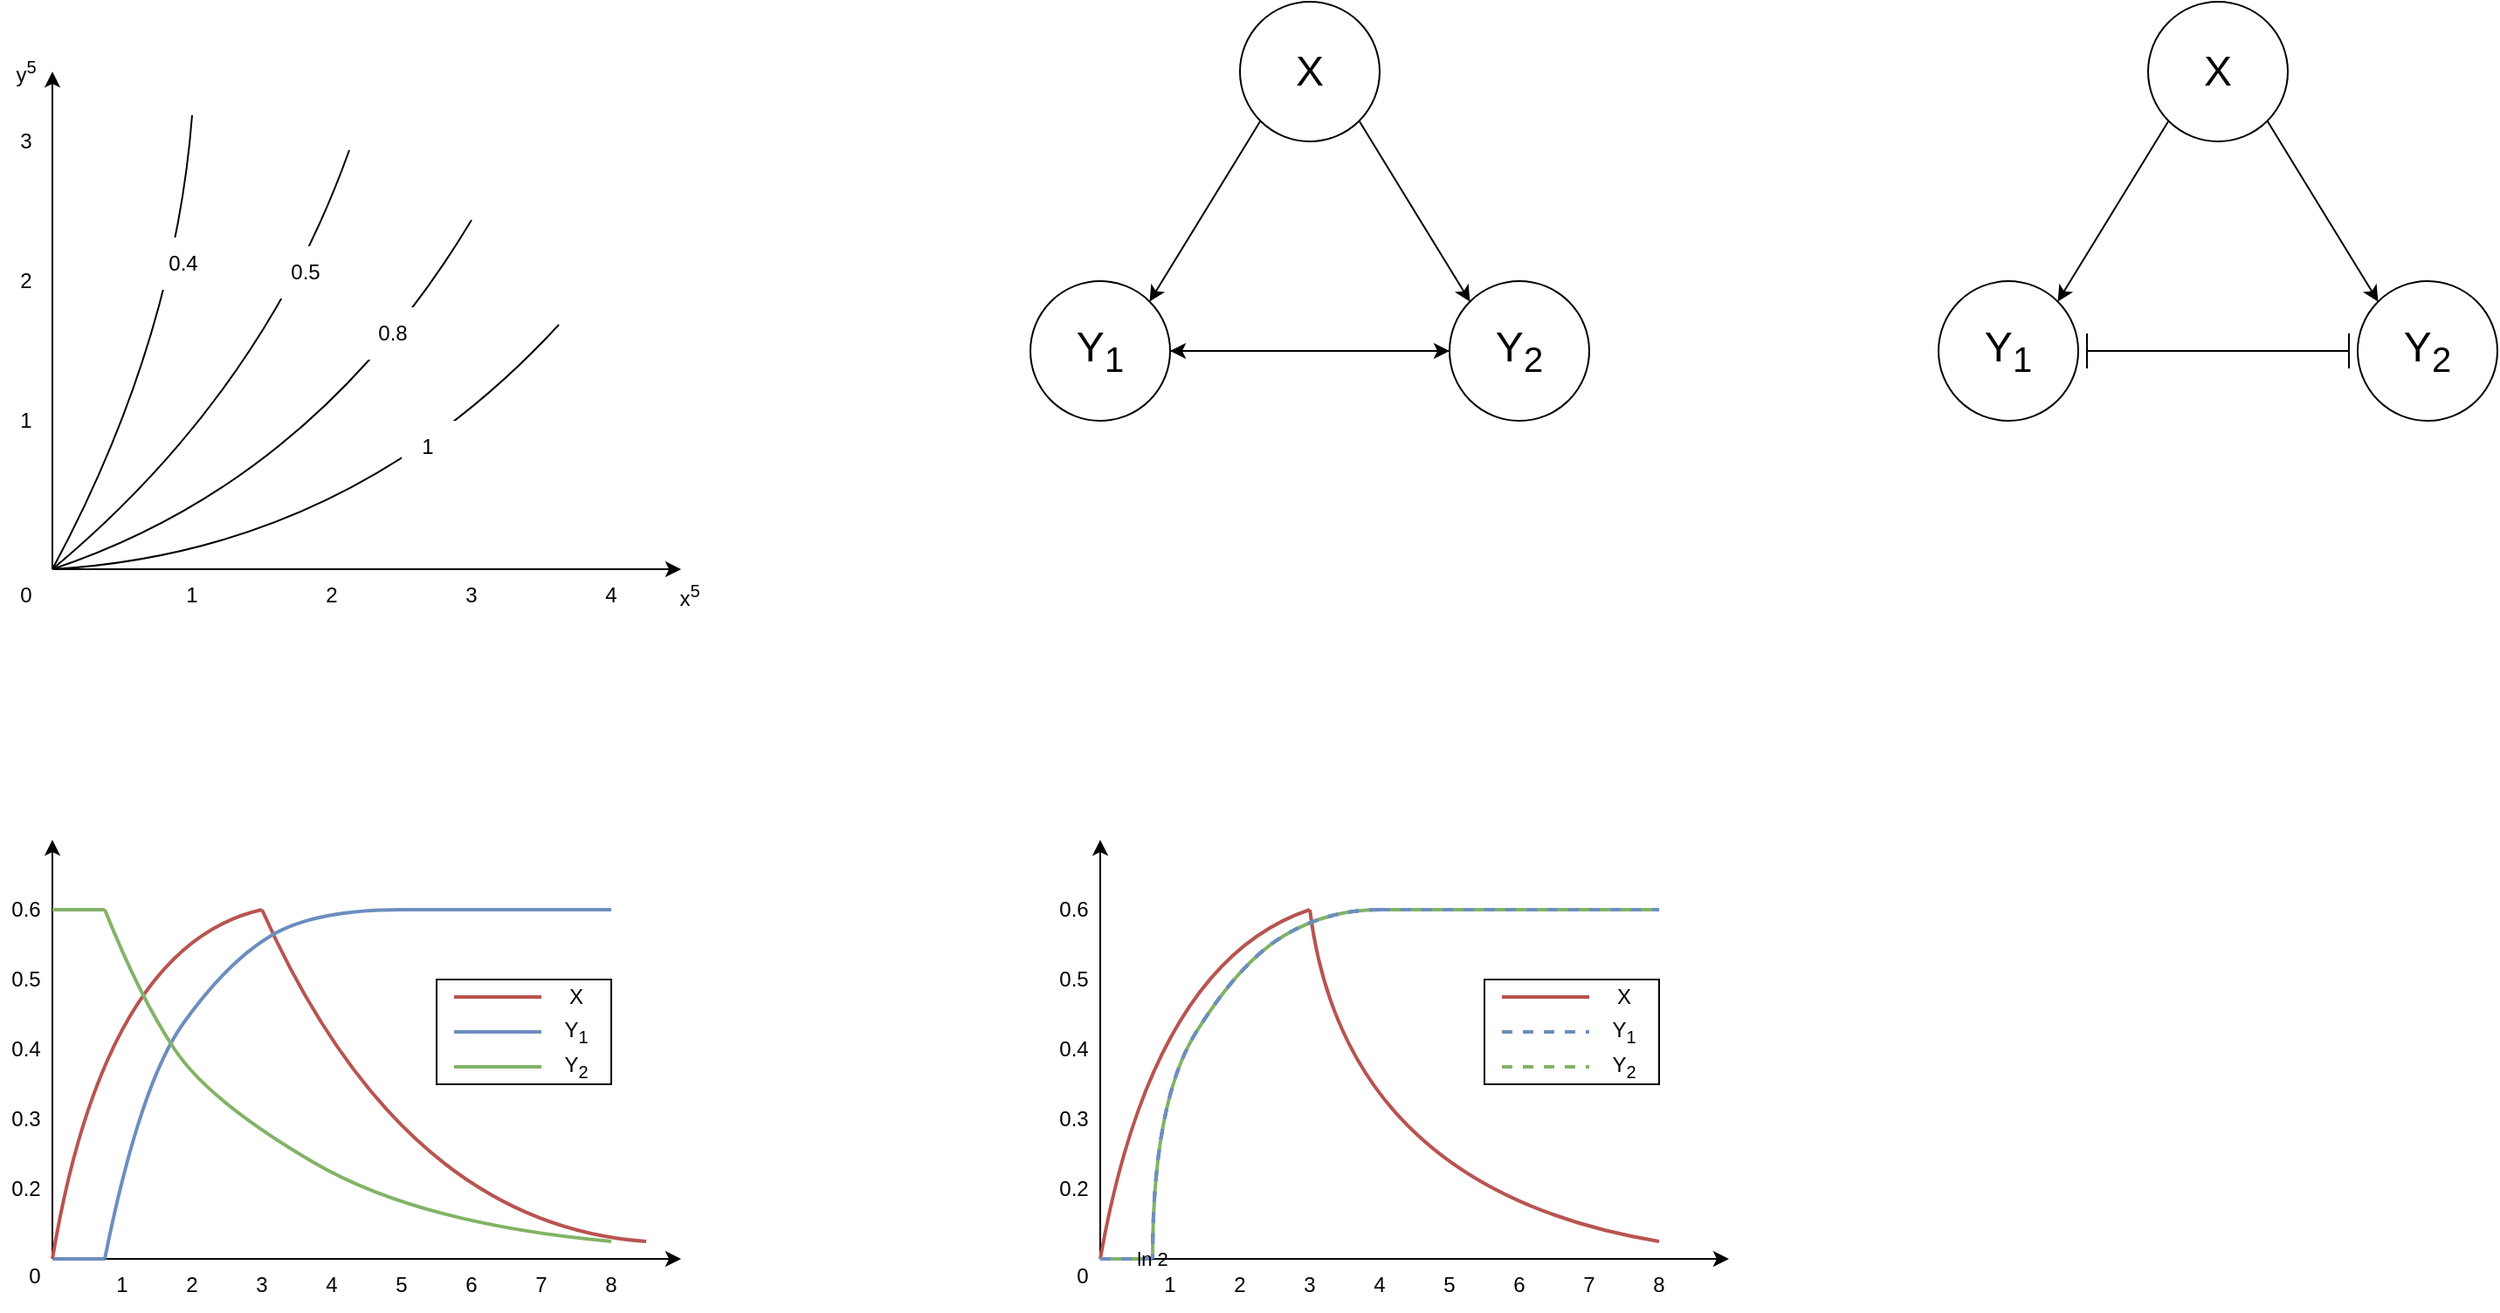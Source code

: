 <mxfile version="21.3.3" type="github">
  <diagram name="第 1 页" id="zuVdLbNnITDPpEh9HB5L">
    <mxGraphModel dx="843" dy="462" grid="1" gridSize="10" guides="1" tooltips="1" connect="1" arrows="1" fold="1" page="1" pageScale="1" pageWidth="1900" pageHeight="1000" math="0" shadow="0">
      <root>
        <mxCell id="0" />
        <mxCell id="1" parent="0" />
        <mxCell id="yWywlQkEj96IS5xHu7GC-1" value="" style="endArrow=classic;html=1;rounded=0;" parent="1" edge="1">
          <mxGeometry width="50" height="50" relative="1" as="geometry">
            <mxPoint x="160" y="405" as="sourcePoint" />
            <mxPoint x="160" y="120" as="targetPoint" />
          </mxGeometry>
        </mxCell>
        <mxCell id="yWywlQkEj96IS5xHu7GC-2" value="" style="endArrow=classic;html=1;rounded=0;" parent="1" edge="1">
          <mxGeometry width="50" height="50" relative="1" as="geometry">
            <mxPoint x="160" y="405" as="sourcePoint" />
            <mxPoint x="520" y="405" as="targetPoint" />
          </mxGeometry>
        </mxCell>
        <mxCell id="yWywlQkEj96IS5xHu7GC-4" value="" style="endArrow=none;html=1;curved=1;" parent="1" edge="1">
          <mxGeometry width="50" height="50" relative="1" as="geometry">
            <mxPoint x="160" y="405" as="sourcePoint" />
            <mxPoint x="240" y="145" as="targetPoint" />
            <Array as="points">
              <mxPoint x="230" y="275" />
            </Array>
          </mxGeometry>
        </mxCell>
        <mxCell id="yWywlQkEj96IS5xHu7GC-5" value="" style="endArrow=none;html=1;curved=1;" parent="1" edge="1">
          <mxGeometry width="50" height="50" relative="1" as="geometry">
            <mxPoint x="160" y="405" as="sourcePoint" />
            <mxPoint x="330" y="165" as="targetPoint" />
            <Array as="points">
              <mxPoint x="280" y="305" />
            </Array>
          </mxGeometry>
        </mxCell>
        <mxCell id="yWywlQkEj96IS5xHu7GC-6" value="" style="endArrow=none;html=1;curved=1;" parent="1" edge="1">
          <mxGeometry width="50" height="50" relative="1" as="geometry">
            <mxPoint x="160" y="405" as="sourcePoint" />
            <mxPoint x="400" y="205" as="targetPoint" />
            <Array as="points">
              <mxPoint x="310" y="355" />
            </Array>
          </mxGeometry>
        </mxCell>
        <mxCell id="yWywlQkEj96IS5xHu7GC-7" value="" style="endArrow=none;html=1;curved=1;" parent="1" edge="1">
          <mxGeometry width="50" height="50" relative="1" as="geometry">
            <mxPoint x="160" y="405" as="sourcePoint" />
            <mxPoint x="450" y="265" as="targetPoint" />
            <Array as="points">
              <mxPoint x="330" y="395" />
            </Array>
          </mxGeometry>
        </mxCell>
        <mxCell id="yWywlQkEj96IS5xHu7GC-8" value="" style="endArrow=classic;html=1;rounded=0;" parent="1" edge="1">
          <mxGeometry width="50" height="50" relative="1" as="geometry">
            <mxPoint x="160" y="800" as="sourcePoint" />
            <mxPoint x="520" y="800" as="targetPoint" />
          </mxGeometry>
        </mxCell>
        <mxCell id="yWywlQkEj96IS5xHu7GC-9" value="" style="endArrow=classic;html=1;rounded=0;" parent="1" edge="1">
          <mxGeometry width="50" height="50" relative="1" as="geometry">
            <mxPoint x="160" y="800" as="sourcePoint" />
            <mxPoint x="160" y="560" as="targetPoint" />
          </mxGeometry>
        </mxCell>
        <mxCell id="yWywlQkEj96IS5xHu7GC-10" value="" style="endArrow=none;html=1;rounded=0;strokeWidth=2;fillColor=#dae8fc;strokeColor=#6c8ebf;" parent="1" edge="1">
          <mxGeometry width="50" height="50" relative="1" as="geometry">
            <mxPoint x="160" y="800" as="sourcePoint" />
            <mxPoint x="190" y="800" as="targetPoint" />
          </mxGeometry>
        </mxCell>
        <mxCell id="yWywlQkEj96IS5xHu7GC-16" value="" style="endArrow=none;html=1;strokeWidth=2;fillColor=#f8cecc;strokeColor=#b85450;curved=1;" parent="1" edge="1">
          <mxGeometry width="50" height="50" relative="1" as="geometry">
            <mxPoint x="160" y="800" as="sourcePoint" />
            <mxPoint x="280" y="600" as="targetPoint" />
            <Array as="points">
              <mxPoint x="190" y="620" />
            </Array>
          </mxGeometry>
        </mxCell>
        <mxCell id="yWywlQkEj96IS5xHu7GC-18" value="" style="endArrow=none;html=1;curved=1;strokeWidth=2;fillColor=#f8cecc;strokeColor=#b85450;" parent="1" edge="1">
          <mxGeometry width="50" height="50" relative="1" as="geometry">
            <mxPoint x="280" y="600" as="sourcePoint" />
            <mxPoint x="500" y="790" as="targetPoint" />
            <Array as="points">
              <mxPoint x="360" y="780" />
            </Array>
          </mxGeometry>
        </mxCell>
        <mxCell id="yWywlQkEj96IS5xHu7GC-19" value="" style="endArrow=none;html=1;strokeWidth=2;fillColor=#dae8fc;strokeColor=#6c8ebf;curved=1;" parent="1" edge="1">
          <mxGeometry width="50" height="50" relative="1" as="geometry">
            <mxPoint x="360" y="600" as="sourcePoint" />
            <mxPoint x="190" y="800" as="targetPoint" />
            <Array as="points">
              <mxPoint x="310" y="600" />
              <mxPoint x="260" y="630" />
              <mxPoint x="210" y="700" />
            </Array>
          </mxGeometry>
        </mxCell>
        <mxCell id="yWywlQkEj96IS5xHu7GC-20" value="" style="endArrow=none;html=1;rounded=0;strokeWidth=2;fillColor=#dae8fc;strokeColor=#6c8ebf;" parent="1" edge="1">
          <mxGeometry width="50" height="50" relative="1" as="geometry">
            <mxPoint x="360" y="600" as="sourcePoint" />
            <mxPoint x="480" y="600" as="targetPoint" />
          </mxGeometry>
        </mxCell>
        <mxCell id="yWywlQkEj96IS5xHu7GC-21" value="" style="endArrow=none;html=1;rounded=0;strokeWidth=2;fillColor=#d5e8d4;strokeColor=#82b366;" parent="1" edge="1">
          <mxGeometry width="50" height="50" relative="1" as="geometry">
            <mxPoint x="160" y="600" as="sourcePoint" />
            <mxPoint x="190" y="600" as="targetPoint" />
          </mxGeometry>
        </mxCell>
        <mxCell id="yWywlQkEj96IS5xHu7GC-22" value="" style="endArrow=none;html=1;strokeWidth=2;fillColor=#d5e8d4;strokeColor=#82b366;curved=1;" parent="1" edge="1">
          <mxGeometry width="50" height="50" relative="1" as="geometry">
            <mxPoint x="480" y="790" as="sourcePoint" />
            <mxPoint x="190" y="600" as="targetPoint" />
            <Array as="points">
              <mxPoint x="370" y="780" />
              <mxPoint x="250" y="710" />
              <mxPoint x="210" y="650" />
            </Array>
          </mxGeometry>
        </mxCell>
        <mxCell id="yWywlQkEj96IS5xHu7GC-26" style="rounded=0;orthogonalLoop=1;jettySize=auto;html=1;exitX=1;exitY=1;exitDx=0;exitDy=0;entryX=0;entryY=0;entryDx=0;entryDy=0;" parent="1" source="yWywlQkEj96IS5xHu7GC-23" target="yWywlQkEj96IS5xHu7GC-25" edge="1">
          <mxGeometry relative="1" as="geometry" />
        </mxCell>
        <mxCell id="yWywlQkEj96IS5xHu7GC-27" style="rounded=0;orthogonalLoop=1;jettySize=auto;html=1;exitX=0;exitY=1;exitDx=0;exitDy=0;entryX=1;entryY=0;entryDx=0;entryDy=0;" parent="1" source="yWywlQkEj96IS5xHu7GC-23" target="yWywlQkEj96IS5xHu7GC-24" edge="1">
          <mxGeometry relative="1" as="geometry" />
        </mxCell>
        <mxCell id="yWywlQkEj96IS5xHu7GC-23" value="" style="ellipse;whiteSpace=wrap;html=1;aspect=fixed;fillColor=none;" parent="1" vertex="1">
          <mxGeometry x="840" y="80" width="80" height="80" as="geometry" />
        </mxCell>
        <mxCell id="yWywlQkEj96IS5xHu7GC-28" style="edgeStyle=orthogonalEdgeStyle;rounded=0;orthogonalLoop=1;jettySize=auto;html=1;exitX=1;exitY=0.5;exitDx=0;exitDy=0;entryX=0;entryY=0.5;entryDx=0;entryDy=0;" parent="1" source="yWywlQkEj96IS5xHu7GC-24" target="yWywlQkEj96IS5xHu7GC-25" edge="1">
          <mxGeometry relative="1" as="geometry" />
        </mxCell>
        <mxCell id="yWywlQkEj96IS5xHu7GC-24" value="" style="ellipse;whiteSpace=wrap;html=1;aspect=fixed;fillColor=none;" parent="1" vertex="1">
          <mxGeometry x="720" y="240" width="80" height="80" as="geometry" />
        </mxCell>
        <mxCell id="yWywlQkEj96IS5xHu7GC-29" style="edgeStyle=orthogonalEdgeStyle;rounded=0;orthogonalLoop=1;jettySize=auto;html=1;exitX=0;exitY=0.5;exitDx=0;exitDy=0;" parent="1" source="yWywlQkEj96IS5xHu7GC-25" target="yWywlQkEj96IS5xHu7GC-24" edge="1">
          <mxGeometry relative="1" as="geometry" />
        </mxCell>
        <mxCell id="yWywlQkEj96IS5xHu7GC-25" value="" style="ellipse;whiteSpace=wrap;html=1;aspect=fixed;fillColor=none;" parent="1" vertex="1">
          <mxGeometry x="960" y="240" width="80" height="80" as="geometry" />
        </mxCell>
        <mxCell id="yWywlQkEj96IS5xHu7GC-30" value="&lt;font style=&quot;font-size: 24px;&quot;&gt;X&lt;/font&gt;" style="text;html=1;strokeColor=none;fillColor=none;align=center;verticalAlign=middle;whiteSpace=wrap;rounded=0;" parent="1" vertex="1">
          <mxGeometry x="850" y="105" width="60" height="30" as="geometry" />
        </mxCell>
        <mxCell id="yWywlQkEj96IS5xHu7GC-32" value="&lt;font style=&quot;font-size: 24px;&quot;&gt;Y&lt;sub&gt;1&lt;/sub&gt;&lt;/font&gt;" style="text;html=1;strokeColor=none;fillColor=none;align=center;verticalAlign=middle;whiteSpace=wrap;rounded=0;" parent="1" vertex="1">
          <mxGeometry x="730" y="265" width="60" height="30" as="geometry" />
        </mxCell>
        <mxCell id="yWywlQkEj96IS5xHu7GC-33" value="&lt;font style=&quot;font-size: 24px;&quot;&gt;Y&lt;sub&gt;2&lt;/sub&gt;&lt;/font&gt;" style="text;html=1;strokeColor=none;fillColor=none;align=center;verticalAlign=middle;whiteSpace=wrap;rounded=0;" parent="1" vertex="1">
          <mxGeometry x="970" y="265" width="60" height="30" as="geometry" />
        </mxCell>
        <mxCell id="yWywlQkEj96IS5xHu7GC-34" value="" style="endArrow=classic;html=1;rounded=0;" parent="1" edge="1">
          <mxGeometry width="50" height="50" relative="1" as="geometry">
            <mxPoint x="760" y="800" as="sourcePoint" />
            <mxPoint x="1120" y="800" as="targetPoint" />
          </mxGeometry>
        </mxCell>
        <mxCell id="yWywlQkEj96IS5xHu7GC-35" value="" style="endArrow=classic;html=1;rounded=0;" parent="1" edge="1">
          <mxGeometry width="50" height="50" relative="1" as="geometry">
            <mxPoint x="760" y="800" as="sourcePoint" />
            <mxPoint x="760" y="560" as="targetPoint" />
          </mxGeometry>
        </mxCell>
        <mxCell id="yWywlQkEj96IS5xHu7GC-37" value="" style="endArrow=none;html=1;fillColor=#f8cecc;strokeColor=#b85450;strokeWidth=2;curved=1;" parent="1" edge="1">
          <mxGeometry width="50" height="50" relative="1" as="geometry">
            <mxPoint x="760" y="800" as="sourcePoint" />
            <mxPoint x="880" y="600" as="targetPoint" />
            <Array as="points">
              <mxPoint x="790" y="630" />
            </Array>
          </mxGeometry>
        </mxCell>
        <mxCell id="yWywlQkEj96IS5xHu7GC-38" value="" style="endArrow=none;html=1;fillColor=#f8cecc;strokeColor=#b85450;strokeWidth=2;curved=1;" parent="1" edge="1">
          <mxGeometry width="50" height="50" relative="1" as="geometry">
            <mxPoint x="1080" y="790" as="sourcePoint" />
            <mxPoint x="880" y="600" as="targetPoint" />
            <Array as="points">
              <mxPoint x="900" y="760" />
            </Array>
          </mxGeometry>
        </mxCell>
        <mxCell id="yWywlQkEj96IS5xHu7GC-39" value="" style="endArrow=none;html=1;rounded=0;strokeWidth=2;fillColor=#d5e8d4;strokeColor=#82b366;" parent="1" edge="1">
          <mxGeometry width="50" height="50" relative="1" as="geometry">
            <mxPoint x="760" y="800" as="sourcePoint" />
            <mxPoint x="790" y="800" as="targetPoint" />
          </mxGeometry>
        </mxCell>
        <mxCell id="yWywlQkEj96IS5xHu7GC-40" value="" style="endArrow=none;html=1;strokeWidth=2;fillColor=#d5e8d4;strokeColor=#82b366;curved=1;" parent="1" edge="1">
          <mxGeometry width="50" height="50" relative="1" as="geometry">
            <mxPoint x="920" y="600" as="sourcePoint" />
            <mxPoint x="790" y="800" as="targetPoint" />
            <Array as="points">
              <mxPoint x="890" y="600" />
              <mxPoint x="840" y="630" />
              <mxPoint x="790" y="710" />
            </Array>
          </mxGeometry>
        </mxCell>
        <mxCell id="yWywlQkEj96IS5xHu7GC-42" value="" style="endArrow=none;html=1;strokeWidth=2;fillColor=#dae8fc;strokeColor=#6c8ebf;curved=1;dashed=1;" parent="1" edge="1">
          <mxGeometry width="50" height="50" relative="1" as="geometry">
            <mxPoint x="920" y="600" as="sourcePoint" />
            <mxPoint x="790" y="800" as="targetPoint" />
            <Array as="points">
              <mxPoint x="890" y="600" />
              <mxPoint x="840" y="630" />
              <mxPoint x="790" y="710" />
            </Array>
          </mxGeometry>
        </mxCell>
        <mxCell id="yWywlQkEj96IS5xHu7GC-43" value="" style="endArrow=none;html=1;rounded=0;strokeWidth=2;fillColor=#dae8fc;strokeColor=#6c8ebf;dashed=1;" parent="1" edge="1">
          <mxGeometry width="50" height="50" relative="1" as="geometry">
            <mxPoint x="760" y="800" as="sourcePoint" />
            <mxPoint x="790" y="800" as="targetPoint" />
          </mxGeometry>
        </mxCell>
        <mxCell id="yWywlQkEj96IS5xHu7GC-44" value="" style="endArrow=none;html=1;strokeWidth=2;fillColor=#dae8fc;strokeColor=#6c8ebf;curved=1;dashed=1;" parent="1" edge="1">
          <mxGeometry width="50" height="50" relative="1" as="geometry">
            <mxPoint x="920" y="600" as="sourcePoint" />
            <mxPoint x="790" y="800" as="targetPoint" />
            <Array as="points">
              <mxPoint x="890" y="600" />
              <mxPoint x="840" y="630" />
              <mxPoint x="790" y="710" />
            </Array>
          </mxGeometry>
        </mxCell>
        <mxCell id="yWywlQkEj96IS5xHu7GC-45" value="" style="endArrow=none;html=1;rounded=0;fillColor=#d5e8d4;strokeColor=#82b366;strokeWidth=2;" parent="1" edge="1">
          <mxGeometry width="50" height="50" relative="1" as="geometry">
            <mxPoint x="920" y="600" as="sourcePoint" />
            <mxPoint x="1080" y="600" as="targetPoint" />
          </mxGeometry>
        </mxCell>
        <mxCell id="yWywlQkEj96IS5xHu7GC-46" value="" style="endArrow=none;html=1;rounded=0;fillColor=#d5e8d4;strokeColor=#82b366;strokeWidth=2;" parent="1" edge="1">
          <mxGeometry width="50" height="50" relative="1" as="geometry">
            <mxPoint x="920" y="600" as="sourcePoint" />
            <mxPoint x="1080" y="600" as="targetPoint" />
          </mxGeometry>
        </mxCell>
        <mxCell id="yWywlQkEj96IS5xHu7GC-47" value="" style="endArrow=none;html=1;rounded=0;fillColor=#dae8fc;strokeColor=#6c8ebf;strokeWidth=2;dashed=1;" parent="1" edge="1">
          <mxGeometry width="50" height="50" relative="1" as="geometry">
            <mxPoint x="920" y="600" as="sourcePoint" />
            <mxPoint x="1080" y="600" as="targetPoint" />
          </mxGeometry>
        </mxCell>
        <mxCell id="yWywlQkEj96IS5xHu7GC-58" style="rounded=0;orthogonalLoop=1;jettySize=auto;html=1;exitX=1;exitY=1;exitDx=0;exitDy=0;entryX=0;entryY=0;entryDx=0;entryDy=0;" parent="1" source="yWywlQkEj96IS5xHu7GC-60" target="yWywlQkEj96IS5xHu7GC-64" edge="1">
          <mxGeometry relative="1" as="geometry" />
        </mxCell>
        <mxCell id="yWywlQkEj96IS5xHu7GC-59" style="rounded=0;orthogonalLoop=1;jettySize=auto;html=1;exitX=0;exitY=1;exitDx=0;exitDy=0;entryX=1;entryY=0;entryDx=0;entryDy=0;" parent="1" source="yWywlQkEj96IS5xHu7GC-60" target="yWywlQkEj96IS5xHu7GC-62" edge="1">
          <mxGeometry relative="1" as="geometry" />
        </mxCell>
        <mxCell id="yWywlQkEj96IS5xHu7GC-60" value="" style="ellipse;whiteSpace=wrap;html=1;aspect=fixed;fillColor=none;" parent="1" vertex="1">
          <mxGeometry x="1360" y="80" width="80" height="80" as="geometry" />
        </mxCell>
        <mxCell id="yWywlQkEj96IS5xHu7GC-62" value="" style="ellipse;whiteSpace=wrap;html=1;aspect=fixed;fillColor=none;" parent="1" vertex="1">
          <mxGeometry x="1240" y="240" width="80" height="80" as="geometry" />
        </mxCell>
        <mxCell id="yWywlQkEj96IS5xHu7GC-64" value="" style="ellipse;whiteSpace=wrap;html=1;aspect=fixed;fillColor=none;" parent="1" vertex="1">
          <mxGeometry x="1480" y="240" width="80" height="80" as="geometry" />
        </mxCell>
        <mxCell id="yWywlQkEj96IS5xHu7GC-65" value="&lt;font style=&quot;font-size: 24px;&quot;&gt;X&lt;/font&gt;" style="text;html=1;strokeColor=none;fillColor=none;align=center;verticalAlign=middle;whiteSpace=wrap;rounded=0;" parent="1" vertex="1">
          <mxGeometry x="1370" y="105" width="60" height="30" as="geometry" />
        </mxCell>
        <mxCell id="yWywlQkEj96IS5xHu7GC-66" value="&lt;font style=&quot;font-size: 24px;&quot;&gt;Y&lt;sub&gt;1&lt;/sub&gt;&lt;/font&gt;" style="text;html=1;strokeColor=none;fillColor=none;align=center;verticalAlign=middle;whiteSpace=wrap;rounded=0;" parent="1" vertex="1">
          <mxGeometry x="1250" y="265" width="60" height="30" as="geometry" />
        </mxCell>
        <mxCell id="yWywlQkEj96IS5xHu7GC-67" value="&lt;font style=&quot;font-size: 24px;&quot;&gt;Y&lt;sub&gt;2&lt;/sub&gt;&lt;/font&gt;" style="text;html=1;strokeColor=none;fillColor=none;align=center;verticalAlign=middle;whiteSpace=wrap;rounded=0;" parent="1" vertex="1">
          <mxGeometry x="1490" y="265" width="60" height="30" as="geometry" />
        </mxCell>
        <mxCell id="yWywlQkEj96IS5xHu7GC-78" value="" style="shape=crossbar;whiteSpace=wrap;html=1;rounded=1;" parent="1" vertex="1">
          <mxGeometry x="1325" y="270" width="150" height="20" as="geometry" />
        </mxCell>
        <mxCell id="S267iG2ZidFHpP4JzLaO-1" value="" style="endArrow=none;dashed=1;html=1;rounded=0;fillColor=#dae8fc;strokeColor=#6c8ebf;strokeWidth=2;" edge="1" parent="1">
          <mxGeometry width="50" height="50" relative="1" as="geometry">
            <mxPoint x="990" y="670" as="sourcePoint" />
            <mxPoint x="1040" y="670" as="targetPoint" />
          </mxGeometry>
        </mxCell>
        <mxCell id="S267iG2ZidFHpP4JzLaO-2" value="" style="endArrow=none;dashed=1;html=1;rounded=0;fillColor=#d5e8d4;strokeColor=#82b366;strokeWidth=2;" edge="1" parent="1">
          <mxGeometry width="50" height="50" relative="1" as="geometry">
            <mxPoint x="990" y="690" as="sourcePoint" />
            <mxPoint x="1040" y="690" as="targetPoint" />
          </mxGeometry>
        </mxCell>
        <mxCell id="S267iG2ZidFHpP4JzLaO-3" value="" style="endArrow=none;html=1;rounded=0;fillColor=#f8cecc;strokeColor=#b85450;strokeWidth=2;" edge="1" parent="1">
          <mxGeometry width="50" height="50" relative="1" as="geometry">
            <mxPoint x="990" y="650" as="sourcePoint" />
            <mxPoint x="1040" y="650" as="targetPoint" />
          </mxGeometry>
        </mxCell>
        <mxCell id="S267iG2ZidFHpP4JzLaO-4" value="" style="rounded=0;whiteSpace=wrap;html=1;fillColor=none;" vertex="1" parent="1">
          <mxGeometry x="980" y="640" width="100" height="60" as="geometry" />
        </mxCell>
        <mxCell id="S267iG2ZidFHpP4JzLaO-6" value="X" style="text;html=1;strokeColor=none;fillColor=none;align=center;verticalAlign=middle;whiteSpace=wrap;rounded=0;" vertex="1" parent="1">
          <mxGeometry x="1050" y="640" width="20" height="20" as="geometry" />
        </mxCell>
        <mxCell id="S267iG2ZidFHpP4JzLaO-8" value="Y&lt;sub&gt;1&lt;/sub&gt;" style="text;html=1;strokeColor=none;fillColor=none;align=center;verticalAlign=middle;whiteSpace=wrap;rounded=0;" vertex="1" parent="1">
          <mxGeometry x="1050" y="660" width="20" height="20" as="geometry" />
        </mxCell>
        <mxCell id="S267iG2ZidFHpP4JzLaO-9" value="Y&lt;sub&gt;2&lt;/sub&gt;" style="text;html=1;strokeColor=none;fillColor=none;align=center;verticalAlign=middle;whiteSpace=wrap;rounded=0;" vertex="1" parent="1">
          <mxGeometry x="1050" y="680" width="20" height="20" as="geometry" />
        </mxCell>
        <mxCell id="S267iG2ZidFHpP4JzLaO-10" value="1" style="text;html=1;strokeColor=none;fillColor=none;align=center;verticalAlign=middle;whiteSpace=wrap;rounded=0;" vertex="1" parent="1">
          <mxGeometry x="770" y="800" width="60" height="30" as="geometry" />
        </mxCell>
        <mxCell id="S267iG2ZidFHpP4JzLaO-11" value="2" style="text;html=1;strokeColor=none;fillColor=none;align=center;verticalAlign=middle;whiteSpace=wrap;rounded=0;" vertex="1" parent="1">
          <mxGeometry x="810" y="800" width="60" height="30" as="geometry" />
        </mxCell>
        <mxCell id="S267iG2ZidFHpP4JzLaO-12" value="3" style="text;html=1;strokeColor=none;fillColor=none;align=center;verticalAlign=middle;whiteSpace=wrap;rounded=0;" vertex="1" parent="1">
          <mxGeometry x="850" y="800" width="60" height="30" as="geometry" />
        </mxCell>
        <mxCell id="S267iG2ZidFHpP4JzLaO-13" value="4" style="text;html=1;strokeColor=none;fillColor=none;align=center;verticalAlign=middle;whiteSpace=wrap;rounded=0;" vertex="1" parent="1">
          <mxGeometry x="890" y="800" width="60" height="30" as="geometry" />
        </mxCell>
        <mxCell id="S267iG2ZidFHpP4JzLaO-14" value="5" style="text;html=1;strokeColor=none;fillColor=none;align=center;verticalAlign=middle;whiteSpace=wrap;rounded=0;" vertex="1" parent="1">
          <mxGeometry x="930" y="800" width="60" height="30" as="geometry" />
        </mxCell>
        <mxCell id="S267iG2ZidFHpP4JzLaO-15" value="6" style="text;html=1;strokeColor=none;fillColor=none;align=center;verticalAlign=middle;whiteSpace=wrap;rounded=0;" vertex="1" parent="1">
          <mxGeometry x="970" y="800" width="60" height="30" as="geometry" />
        </mxCell>
        <mxCell id="S267iG2ZidFHpP4JzLaO-16" value="7" style="text;html=1;strokeColor=none;fillColor=none;align=center;verticalAlign=middle;whiteSpace=wrap;rounded=0;" vertex="1" parent="1">
          <mxGeometry x="1010" y="800" width="60" height="30" as="geometry" />
        </mxCell>
        <mxCell id="S267iG2ZidFHpP4JzLaO-17" value="8" style="text;html=1;strokeColor=none;fillColor=none;align=center;verticalAlign=middle;whiteSpace=wrap;rounded=0;" vertex="1" parent="1">
          <mxGeometry x="1050" y="800" width="60" height="30" as="geometry" />
        </mxCell>
        <mxCell id="S267iG2ZidFHpP4JzLaO-19" value="&lt;font style=&quot;font-size: 11px;&quot;&gt;ln 2&lt;/font&gt;" style="text;html=1;strokeColor=none;fillColor=none;align=center;verticalAlign=middle;whiteSpace=wrap;rounded=0;fontSize=10;" vertex="1" parent="1">
          <mxGeometry x="770" y="790" width="40" height="20" as="geometry" />
        </mxCell>
        <mxCell id="S267iG2ZidFHpP4JzLaO-22" value="0.2" style="text;html=1;strokeColor=none;fillColor=none;align=center;verticalAlign=middle;whiteSpace=wrap;rounded=0;" vertex="1" parent="1">
          <mxGeometry x="730" y="750" width="30" height="20" as="geometry" />
        </mxCell>
        <mxCell id="S267iG2ZidFHpP4JzLaO-23" value="0.3" style="text;html=1;strokeColor=none;fillColor=none;align=center;verticalAlign=middle;whiteSpace=wrap;rounded=0;" vertex="1" parent="1">
          <mxGeometry x="730" y="710" width="30" height="20" as="geometry" />
        </mxCell>
        <mxCell id="S267iG2ZidFHpP4JzLaO-24" value="0.4" style="text;html=1;strokeColor=none;fillColor=none;align=center;verticalAlign=middle;whiteSpace=wrap;rounded=0;" vertex="1" parent="1">
          <mxGeometry x="730" y="670" width="30" height="20" as="geometry" />
        </mxCell>
        <mxCell id="S267iG2ZidFHpP4JzLaO-25" value="0.5" style="text;html=1;strokeColor=none;fillColor=none;align=center;verticalAlign=middle;whiteSpace=wrap;rounded=0;" vertex="1" parent="1">
          <mxGeometry x="730" y="630" width="30" height="20" as="geometry" />
        </mxCell>
        <mxCell id="S267iG2ZidFHpP4JzLaO-26" value="0.6" style="text;html=1;strokeColor=none;fillColor=none;align=center;verticalAlign=middle;whiteSpace=wrap;rounded=0;" vertex="1" parent="1">
          <mxGeometry x="730" y="590" width="30" height="20" as="geometry" />
        </mxCell>
        <mxCell id="S267iG2ZidFHpP4JzLaO-28" value="0" style="text;html=1;strokeColor=none;fillColor=none;align=center;verticalAlign=middle;whiteSpace=wrap;rounded=0;" vertex="1" parent="1">
          <mxGeometry x="740" y="800" width="20" height="20" as="geometry" />
        </mxCell>
        <mxCell id="S267iG2ZidFHpP4JzLaO-29" value="" style="endArrow=none;html=1;rounded=0;fillColor=#dae8fc;strokeColor=#6c8ebf;strokeWidth=2;" edge="1" parent="1">
          <mxGeometry width="50" height="50" relative="1" as="geometry">
            <mxPoint x="390" y="670" as="sourcePoint" />
            <mxPoint x="440" y="670" as="targetPoint" />
          </mxGeometry>
        </mxCell>
        <mxCell id="S267iG2ZidFHpP4JzLaO-30" value="" style="endArrow=none;html=1;rounded=0;fillColor=#d5e8d4;strokeColor=#82b366;strokeWidth=2;" edge="1" parent="1">
          <mxGeometry width="50" height="50" relative="1" as="geometry">
            <mxPoint x="390" y="690" as="sourcePoint" />
            <mxPoint x="440" y="690" as="targetPoint" />
          </mxGeometry>
        </mxCell>
        <mxCell id="S267iG2ZidFHpP4JzLaO-31" value="" style="endArrow=none;html=1;rounded=0;fillColor=#f8cecc;strokeColor=#b85450;strokeWidth=2;" edge="1" parent="1">
          <mxGeometry width="50" height="50" relative="1" as="geometry">
            <mxPoint x="390" y="650" as="sourcePoint" />
            <mxPoint x="440" y="650" as="targetPoint" />
          </mxGeometry>
        </mxCell>
        <mxCell id="S267iG2ZidFHpP4JzLaO-32" value="" style="rounded=0;whiteSpace=wrap;html=1;fillColor=none;" vertex="1" parent="1">
          <mxGeometry x="380" y="640" width="100" height="60" as="geometry" />
        </mxCell>
        <mxCell id="S267iG2ZidFHpP4JzLaO-33" value="X" style="text;html=1;strokeColor=none;fillColor=none;align=center;verticalAlign=middle;whiteSpace=wrap;rounded=0;" vertex="1" parent="1">
          <mxGeometry x="450" y="640" width="20" height="20" as="geometry" />
        </mxCell>
        <mxCell id="S267iG2ZidFHpP4JzLaO-34" value="Y&lt;sub&gt;1&lt;/sub&gt;" style="text;html=1;strokeColor=none;fillColor=none;align=center;verticalAlign=middle;whiteSpace=wrap;rounded=0;" vertex="1" parent="1">
          <mxGeometry x="450" y="660" width="20" height="20" as="geometry" />
        </mxCell>
        <mxCell id="S267iG2ZidFHpP4JzLaO-35" value="Y&lt;sub&gt;2&lt;/sub&gt;" style="text;html=1;strokeColor=none;fillColor=none;align=center;verticalAlign=middle;whiteSpace=wrap;rounded=0;" vertex="1" parent="1">
          <mxGeometry x="450" y="680" width="20" height="20" as="geometry" />
        </mxCell>
        <mxCell id="S267iG2ZidFHpP4JzLaO-37" value="0.2" style="text;html=1;strokeColor=none;fillColor=none;align=center;verticalAlign=middle;whiteSpace=wrap;rounded=0;" vertex="1" parent="1">
          <mxGeometry x="130" y="750" width="30" height="20" as="geometry" />
        </mxCell>
        <mxCell id="S267iG2ZidFHpP4JzLaO-38" value="0.3" style="text;html=1;strokeColor=none;fillColor=none;align=center;verticalAlign=middle;whiteSpace=wrap;rounded=0;" vertex="1" parent="1">
          <mxGeometry x="130" y="710" width="30" height="20" as="geometry" />
        </mxCell>
        <mxCell id="S267iG2ZidFHpP4JzLaO-39" value="0.4" style="text;html=1;strokeColor=none;fillColor=none;align=center;verticalAlign=middle;whiteSpace=wrap;rounded=0;" vertex="1" parent="1">
          <mxGeometry x="130" y="670" width="30" height="20" as="geometry" />
        </mxCell>
        <mxCell id="S267iG2ZidFHpP4JzLaO-40" value="0.5" style="text;html=1;strokeColor=none;fillColor=none;align=center;verticalAlign=middle;whiteSpace=wrap;rounded=0;" vertex="1" parent="1">
          <mxGeometry x="130" y="630" width="30" height="20" as="geometry" />
        </mxCell>
        <mxCell id="S267iG2ZidFHpP4JzLaO-41" value="0.6" style="text;html=1;strokeColor=none;fillColor=none;align=center;verticalAlign=middle;whiteSpace=wrap;rounded=0;" vertex="1" parent="1">
          <mxGeometry x="130" y="590" width="30" height="20" as="geometry" />
        </mxCell>
        <mxCell id="S267iG2ZidFHpP4JzLaO-42" value="0" style="text;html=1;strokeColor=none;fillColor=none;align=center;verticalAlign=middle;whiteSpace=wrap;rounded=0;" vertex="1" parent="1">
          <mxGeometry x="140" y="800" width="20" height="20" as="geometry" />
        </mxCell>
        <mxCell id="S267iG2ZidFHpP4JzLaO-45" value="1" style="text;html=1;strokeColor=none;fillColor=none;align=center;verticalAlign=middle;whiteSpace=wrap;rounded=0;" vertex="1" parent="1">
          <mxGeometry x="170" y="800" width="60" height="30" as="geometry" />
        </mxCell>
        <mxCell id="S267iG2ZidFHpP4JzLaO-46" value="2" style="text;html=1;strokeColor=none;fillColor=none;align=center;verticalAlign=middle;whiteSpace=wrap;rounded=0;" vertex="1" parent="1">
          <mxGeometry x="210" y="800" width="60" height="30" as="geometry" />
        </mxCell>
        <mxCell id="S267iG2ZidFHpP4JzLaO-47" value="3" style="text;html=1;strokeColor=none;fillColor=none;align=center;verticalAlign=middle;whiteSpace=wrap;rounded=0;" vertex="1" parent="1">
          <mxGeometry x="250" y="800" width="60" height="30" as="geometry" />
        </mxCell>
        <mxCell id="S267iG2ZidFHpP4JzLaO-48" value="4" style="text;html=1;strokeColor=none;fillColor=none;align=center;verticalAlign=middle;whiteSpace=wrap;rounded=0;" vertex="1" parent="1">
          <mxGeometry x="290" y="800" width="60" height="30" as="geometry" />
        </mxCell>
        <mxCell id="S267iG2ZidFHpP4JzLaO-49" value="5" style="text;html=1;strokeColor=none;fillColor=none;align=center;verticalAlign=middle;whiteSpace=wrap;rounded=0;" vertex="1" parent="1">
          <mxGeometry x="330" y="800" width="60" height="30" as="geometry" />
        </mxCell>
        <mxCell id="S267iG2ZidFHpP4JzLaO-50" value="6" style="text;html=1;strokeColor=none;fillColor=none;align=center;verticalAlign=middle;whiteSpace=wrap;rounded=0;" vertex="1" parent="1">
          <mxGeometry x="370" y="800" width="60" height="30" as="geometry" />
        </mxCell>
        <mxCell id="S267iG2ZidFHpP4JzLaO-51" value="7" style="text;html=1;strokeColor=none;fillColor=none;align=center;verticalAlign=middle;whiteSpace=wrap;rounded=0;" vertex="1" parent="1">
          <mxGeometry x="410" y="800" width="60" height="30" as="geometry" />
        </mxCell>
        <mxCell id="S267iG2ZidFHpP4JzLaO-52" value="8" style="text;html=1;strokeColor=none;fillColor=none;align=center;verticalAlign=middle;whiteSpace=wrap;rounded=0;" vertex="1" parent="1">
          <mxGeometry x="450" y="800" width="60" height="30" as="geometry" />
        </mxCell>
        <mxCell id="S267iG2ZidFHpP4JzLaO-61" value="0.4" style="text;html=1;strokeColor=none;fillColor=default;align=center;verticalAlign=middle;whiteSpace=wrap;rounded=0;" vertex="1" parent="1">
          <mxGeometry x="220" y="215" width="30" height="30" as="geometry" />
        </mxCell>
        <mxCell id="S267iG2ZidFHpP4JzLaO-67" value="1" style="text;html=1;strokeColor=none;fillColor=default;align=center;verticalAlign=middle;whiteSpace=wrap;rounded=0;" vertex="1" parent="1">
          <mxGeometry x="370" y="320" width="30" height="30" as="geometry" />
        </mxCell>
        <mxCell id="S267iG2ZidFHpP4JzLaO-68" value="1" style="text;html=1;strokeColor=none;fillColor=default;align=center;verticalAlign=middle;whiteSpace=wrap;rounded=0;" vertex="1" parent="1">
          <mxGeometry x="360" y="320" width="30" height="30" as="geometry" />
        </mxCell>
        <mxCell id="S267iG2ZidFHpP4JzLaO-75" value="0.8" style="text;html=1;strokeColor=none;fillColor=default;align=center;verticalAlign=middle;whiteSpace=wrap;rounded=0;" vertex="1" parent="1">
          <mxGeometry x="340" y="255" width="30" height="30" as="geometry" />
        </mxCell>
        <mxCell id="S267iG2ZidFHpP4JzLaO-77" value="0.5" style="text;html=1;strokeColor=none;fillColor=default;align=center;verticalAlign=middle;whiteSpace=wrap;rounded=0;" vertex="1" parent="1">
          <mxGeometry x="290" y="220" width="30" height="30" as="geometry" />
        </mxCell>
        <mxCell id="S267iG2ZidFHpP4JzLaO-78" value="1" style="text;html=1;strokeColor=none;fillColor=none;align=center;verticalAlign=middle;whiteSpace=wrap;rounded=0;" vertex="1" parent="1">
          <mxGeometry x="225" y="405" width="30" height="30" as="geometry" />
        </mxCell>
        <mxCell id="S267iG2ZidFHpP4JzLaO-79" value="2" style="text;html=1;strokeColor=none;fillColor=none;align=center;verticalAlign=middle;whiteSpace=wrap;rounded=0;" vertex="1" parent="1">
          <mxGeometry x="305" y="405" width="30" height="30" as="geometry" />
        </mxCell>
        <mxCell id="S267iG2ZidFHpP4JzLaO-80" value="3" style="text;html=1;strokeColor=none;fillColor=none;align=center;verticalAlign=middle;whiteSpace=wrap;rounded=0;" vertex="1" parent="1">
          <mxGeometry x="385" y="405" width="30" height="30" as="geometry" />
        </mxCell>
        <mxCell id="S267iG2ZidFHpP4JzLaO-81" value="4" style="text;html=1;strokeColor=none;fillColor=none;align=center;verticalAlign=middle;whiteSpace=wrap;rounded=0;" vertex="1" parent="1">
          <mxGeometry x="465" y="405" width="30" height="30" as="geometry" />
        </mxCell>
        <mxCell id="S267iG2ZidFHpP4JzLaO-82" value="0" style="text;html=1;strokeColor=none;fillColor=none;align=center;verticalAlign=middle;whiteSpace=wrap;rounded=0;" vertex="1" parent="1">
          <mxGeometry x="130" y="405" width="30" height="30" as="geometry" />
        </mxCell>
        <mxCell id="S267iG2ZidFHpP4JzLaO-83" value="1" style="text;html=1;strokeColor=none;fillColor=none;align=center;verticalAlign=middle;whiteSpace=wrap;rounded=0;" vertex="1" parent="1">
          <mxGeometry x="130" y="310" width="30" height="20" as="geometry" />
        </mxCell>
        <mxCell id="S267iG2ZidFHpP4JzLaO-84" value="2" style="text;html=1;strokeColor=none;fillColor=none;align=center;verticalAlign=middle;whiteSpace=wrap;rounded=0;" vertex="1" parent="1">
          <mxGeometry x="130" y="230" width="30" height="20" as="geometry" />
        </mxCell>
        <mxCell id="S267iG2ZidFHpP4JzLaO-85" value="3" style="text;html=1;strokeColor=none;fillColor=none;align=center;verticalAlign=middle;whiteSpace=wrap;rounded=0;" vertex="1" parent="1">
          <mxGeometry x="130" y="150" width="30" height="20" as="geometry" />
        </mxCell>
        <mxCell id="S267iG2ZidFHpP4JzLaO-87" value="y&lt;sup&gt;5&lt;/sup&gt;" style="text;html=1;strokeColor=none;fillColor=none;align=center;verticalAlign=middle;whiteSpace=wrap;rounded=0;" vertex="1" parent="1">
          <mxGeometry x="130" y="110" width="30" height="20" as="geometry" />
        </mxCell>
        <mxCell id="S267iG2ZidFHpP4JzLaO-88" value="x&lt;sup&gt;5&lt;/sup&gt;" style="text;html=1;strokeColor=none;fillColor=none;align=center;verticalAlign=middle;whiteSpace=wrap;rounded=0;" vertex="1" parent="1">
          <mxGeometry x="510" y="405" width="30" height="30" as="geometry" />
        </mxCell>
      </root>
    </mxGraphModel>
  </diagram>
</mxfile>

